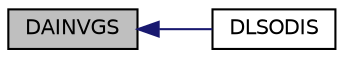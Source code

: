 digraph G
{
  edge [fontname="Helvetica",fontsize="10",labelfontname="Helvetica",labelfontsize="10"];
  node [fontname="Helvetica",fontsize="10",shape=record];
  rankdir=LR;
  Node1 [label="DAINVGS",height=0.2,width=0.4,color="black", fillcolor="grey75", style="filled" fontcolor="black"];
  Node1 -> Node2 [dir=back,color="midnightblue",fontsize="10",style="solid",fontname="Helvetica"];
  Node2 [label="DLSODIS",height=0.2,width=0.4,color="black", fillcolor="white", style="filled",URL="$opkdmain_8f.html#a8d69137716f0a783f1f355586a16f5c2"];
}
